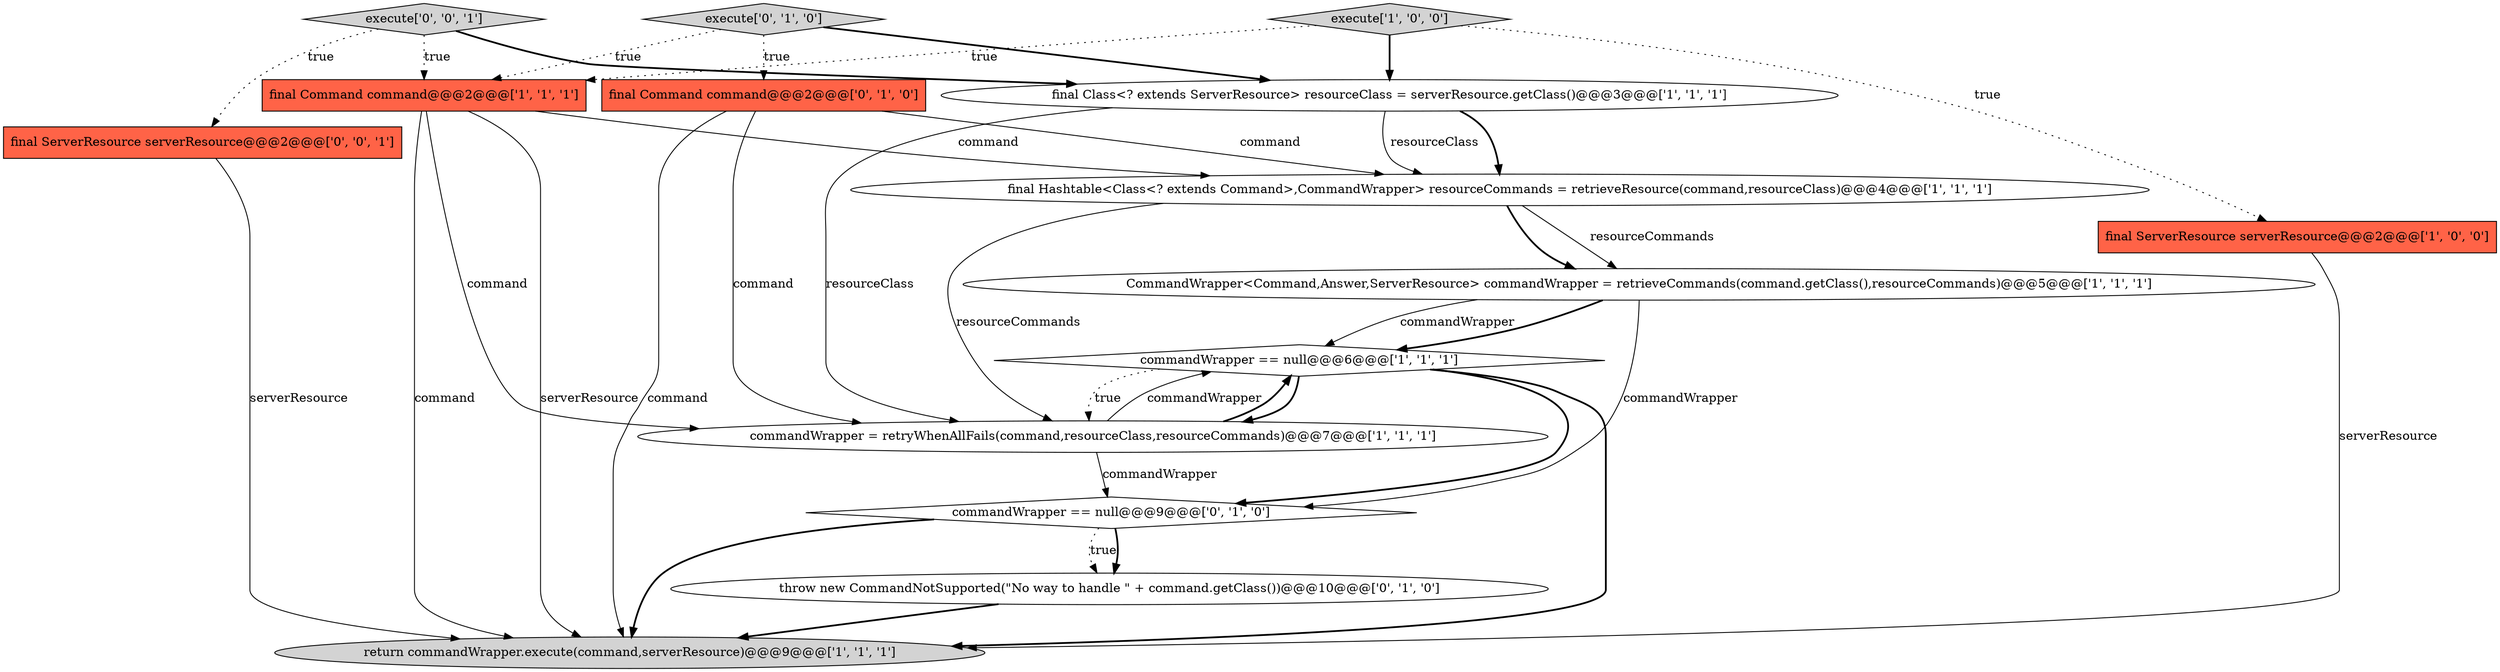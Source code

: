 digraph {
2 [style = filled, label = "commandWrapper == null@@@6@@@['1', '1', '1']", fillcolor = white, shape = diamond image = "AAA0AAABBB1BBB"];
9 [style = filled, label = "commandWrapper == null@@@9@@@['0', '1', '0']", fillcolor = white, shape = diamond image = "AAA1AAABBB2BBB"];
12 [style = filled, label = "throw new CommandNotSupported(\"No way to handle \" + command.getClass())@@@10@@@['0', '1', '0']", fillcolor = white, shape = ellipse image = "AAA1AAABBB2BBB"];
13 [style = filled, label = "final ServerResource serverResource@@@2@@@['0', '0', '1']", fillcolor = tomato, shape = box image = "AAA0AAABBB3BBB"];
10 [style = filled, label = "final Command command@@@2@@@['0', '1', '0']", fillcolor = tomato, shape = box image = "AAA0AAABBB2BBB"];
14 [style = filled, label = "execute['0', '0', '1']", fillcolor = lightgray, shape = diamond image = "AAA0AAABBB3BBB"];
0 [style = filled, label = "commandWrapper = retryWhenAllFails(command,resourceClass,resourceCommands)@@@7@@@['1', '1', '1']", fillcolor = white, shape = ellipse image = "AAA0AAABBB1BBB"];
8 [style = filled, label = "return commandWrapper.execute(command,serverResource)@@@9@@@['1', '1', '1']", fillcolor = lightgray, shape = ellipse image = "AAA0AAABBB1BBB"];
11 [style = filled, label = "execute['0', '1', '0']", fillcolor = lightgray, shape = diamond image = "AAA0AAABBB2BBB"];
1 [style = filled, label = "final ServerResource serverResource@@@2@@@['1', '0', '0']", fillcolor = tomato, shape = box image = "AAA0AAABBB1BBB"];
4 [style = filled, label = "CommandWrapper<Command,Answer,ServerResource> commandWrapper = retrieveCommands(command.getClass(),resourceCommands)@@@5@@@['1', '1', '1']", fillcolor = white, shape = ellipse image = "AAA0AAABBB1BBB"];
6 [style = filled, label = "final Command command@@@2@@@['1', '1', '1']", fillcolor = tomato, shape = box image = "AAA0AAABBB1BBB"];
7 [style = filled, label = "final Hashtable<Class<? extends Command>,CommandWrapper> resourceCommands = retrieveResource(command,resourceClass)@@@4@@@['1', '1', '1']", fillcolor = white, shape = ellipse image = "AAA0AAABBB1BBB"];
5 [style = filled, label = "execute['1', '0', '0']", fillcolor = lightgray, shape = diamond image = "AAA0AAABBB1BBB"];
3 [style = filled, label = "final Class<? extends ServerResource> resourceClass = serverResource.getClass()@@@3@@@['1', '1', '1']", fillcolor = white, shape = ellipse image = "AAA0AAABBB1BBB"];
0->9 [style = solid, label="commandWrapper"];
6->0 [style = solid, label="command"];
11->3 [style = bold, label=""];
14->3 [style = bold, label=""];
11->10 [style = dotted, label="true"];
1->8 [style = solid, label="serverResource"];
6->7 [style = solid, label="command"];
3->0 [style = solid, label="resourceClass"];
3->7 [style = bold, label=""];
10->0 [style = solid, label="command"];
10->8 [style = solid, label="command"];
4->2 [style = solid, label="commandWrapper"];
7->0 [style = solid, label="resourceCommands"];
4->2 [style = bold, label=""];
7->4 [style = solid, label="resourceCommands"];
2->8 [style = bold, label=""];
14->6 [style = dotted, label="true"];
6->8 [style = solid, label="command"];
5->6 [style = dotted, label="true"];
2->9 [style = bold, label=""];
14->13 [style = dotted, label="true"];
6->8 [style = solid, label="serverResource"];
7->4 [style = bold, label=""];
11->6 [style = dotted, label="true"];
0->2 [style = solid, label="commandWrapper"];
13->8 [style = solid, label="serverResource"];
3->7 [style = solid, label="resourceClass"];
2->0 [style = bold, label=""];
5->1 [style = dotted, label="true"];
5->3 [style = bold, label=""];
4->9 [style = solid, label="commandWrapper"];
0->2 [style = bold, label=""];
9->8 [style = bold, label=""];
2->0 [style = dotted, label="true"];
9->12 [style = dotted, label="true"];
12->8 [style = bold, label=""];
10->7 [style = solid, label="command"];
9->12 [style = bold, label=""];
}
